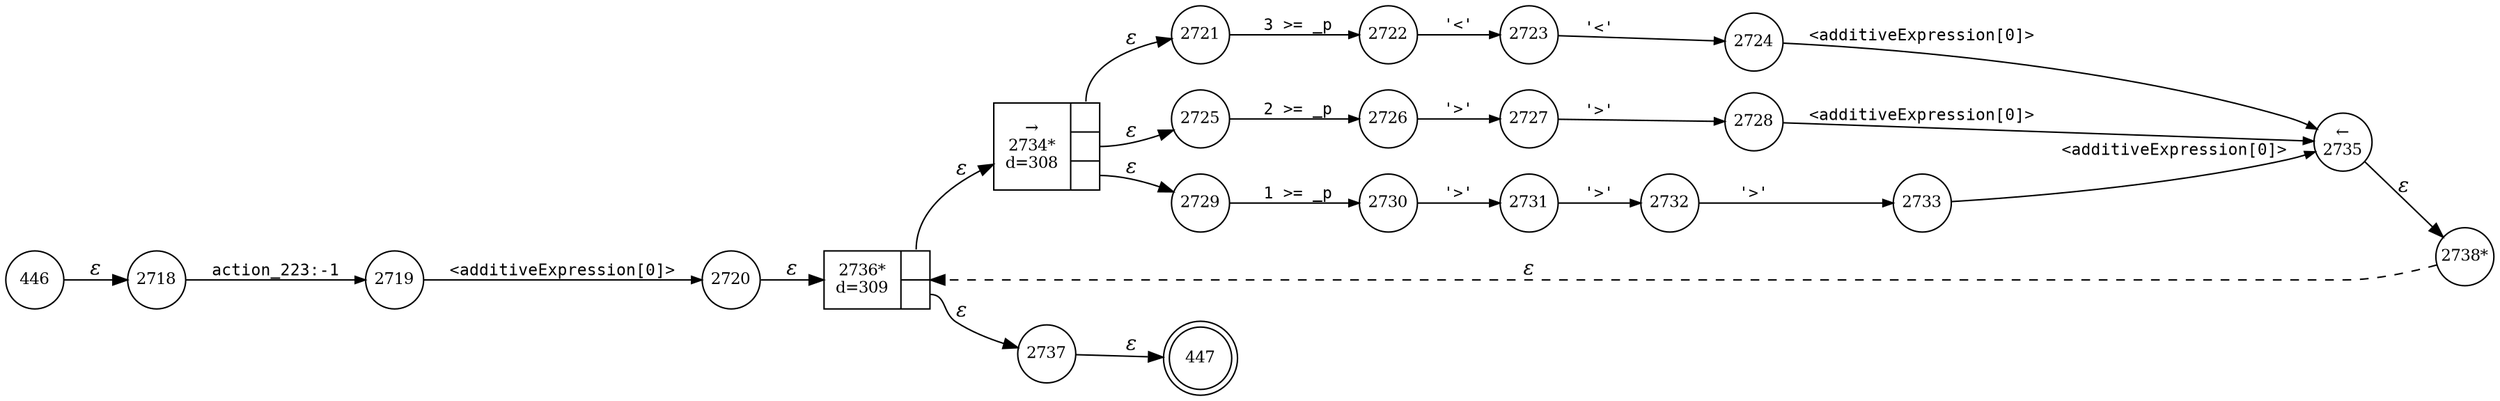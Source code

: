 digraph ATN {
rankdir=LR;
s447[fontsize=11, label="447", shape=doublecircle, fixedsize=true, width=.6];
s2720[fontsize=11,label="2720", shape=circle, fixedsize=true, width=.55, peripheries=1];
s2721[fontsize=11,label="2721", shape=circle, fixedsize=true, width=.55, peripheries=1];
s2722[fontsize=11,label="2722", shape=circle, fixedsize=true, width=.55, peripheries=1];
s2723[fontsize=11,label="2723", shape=circle, fixedsize=true, width=.55, peripheries=1];
s2724[fontsize=11,label="2724", shape=circle, fixedsize=true, width=.55, peripheries=1];
s2725[fontsize=11,label="2725", shape=circle, fixedsize=true, width=.55, peripheries=1];
s2726[fontsize=11,label="2726", shape=circle, fixedsize=true, width=.55, peripheries=1];
s2727[fontsize=11,label="2727", shape=circle, fixedsize=true, width=.55, peripheries=1];
s2728[fontsize=11,label="2728", shape=circle, fixedsize=true, width=.55, peripheries=1];
s2729[fontsize=11,label="2729", shape=circle, fixedsize=true, width=.55, peripheries=1];
s2730[fontsize=11,label="2730", shape=circle, fixedsize=true, width=.55, peripheries=1];
s2731[fontsize=11,label="2731", shape=circle, fixedsize=true, width=.55, peripheries=1];
s2732[fontsize=11,label="2732", shape=circle, fixedsize=true, width=.55, peripheries=1];
s2733[fontsize=11,label="2733", shape=circle, fixedsize=true, width=.55, peripheries=1];
s2734[fontsize=11,label="{&rarr;\n2734*\nd=308|{<p0>|<p1>|<p2>}}", shape=record, fixedsize=false, peripheries=1];
s2735[fontsize=11,label="&larr;\n2735", shape=circle, fixedsize=true, width=.55, peripheries=1];
s2736[fontsize=11,label="{2736*\nd=309|{<p0>|<p1>}}", shape=record, fixedsize=false, peripheries=1];
s2737[fontsize=11,label="2737", shape=circle, fixedsize=true, width=.55, peripheries=1];
s2738[fontsize=11,label="2738*", shape=circle, fixedsize=true, width=.55, peripheries=1];
s446[fontsize=11,label="446", shape=circle, fixedsize=true, width=.55, peripheries=1];
s2718[fontsize=11,label="2718", shape=circle, fixedsize=true, width=.55, peripheries=1];
s2719[fontsize=11,label="2719", shape=circle, fixedsize=true, width=.55, peripheries=1];
s446 -> s2718 [fontname="Times-Italic", label="&epsilon;"];
s2718 -> s2719 [fontsize=11, fontname="Courier", arrowsize=.7, label = "action_223:-1", arrowhead = normal];
s2719 -> s2720 [fontsize=11, fontname="Courier", arrowsize=.7, label = "<additiveExpression[0]>", arrowhead = normal];
s2720 -> s2736 [fontname="Times-Italic", label="&epsilon;"];
s2736:p0 -> s2734 [fontname="Times-Italic", label="&epsilon;"];
s2736:p1 -> s2737 [fontname="Times-Italic", label="&epsilon;"];
s2734:p0 -> s2721 [fontname="Times-Italic", label="&epsilon;"];
s2734:p1 -> s2725 [fontname="Times-Italic", label="&epsilon;"];
s2734:p2 -> s2729 [fontname="Times-Italic", label="&epsilon;"];
s2737 -> s447 [fontname="Times-Italic", label="&epsilon;"];
s2721 -> s2722 [fontsize=11, fontname="Courier", arrowsize=.7, label = "3 >= _p", arrowhead = normal];
s2725 -> s2726 [fontsize=11, fontname="Courier", arrowsize=.7, label = "2 >= _p", arrowhead = normal];
s2729 -> s2730 [fontsize=11, fontname="Courier", arrowsize=.7, label = "1 >= _p", arrowhead = normal];
s2722 -> s2723 [fontsize=11, fontname="Courier", arrowsize=.7, label = "'<'", arrowhead = normal];
s2726 -> s2727 [fontsize=11, fontname="Courier", arrowsize=.7, label = "'>'", arrowhead = normal];
s2730 -> s2731 [fontsize=11, fontname="Courier", arrowsize=.7, label = "'>'", arrowhead = normal];
s2723 -> s2724 [fontsize=11, fontname="Courier", arrowsize=.7, label = "'<'", arrowhead = normal];
s2727 -> s2728 [fontsize=11, fontname="Courier", arrowsize=.7, label = "'>'", arrowhead = normal];
s2731 -> s2732 [fontsize=11, fontname="Courier", arrowsize=.7, label = "'>'", arrowhead = normal];
s2724 -> s2735 [fontsize=11, fontname="Courier", arrowsize=.7, label = "<additiveExpression[0]>", arrowhead = normal];
s2728 -> s2735 [fontsize=11, fontname="Courier", arrowsize=.7, label = "<additiveExpression[0]>", arrowhead = normal];
s2732 -> s2733 [fontsize=11, fontname="Courier", arrowsize=.7, label = "'>'", arrowhead = normal];
s2735 -> s2738 [fontname="Times-Italic", label="&epsilon;"];
s2733 -> s2735 [fontsize=11, fontname="Courier", arrowsize=.7, label = "<additiveExpression[0]>", arrowhead = normal];
s2738 -> s2736 [fontname="Times-Italic", label="&epsilon;", style="dashed"];
}